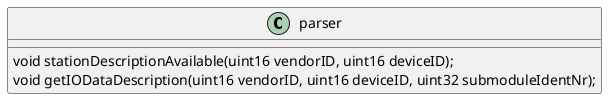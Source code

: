 @startuml GSDML_class

class parser{
    void stationDescriptionAvailable(uint16 vendorID, uint16 deviceID);
    void getIODataDescription(uint16 vendorID, uint16 deviceID, uint32 submoduleIdentNr);
}

@enduml